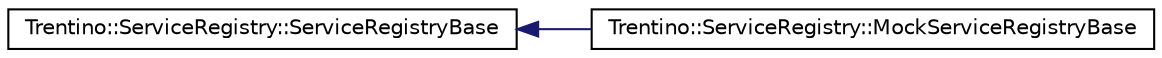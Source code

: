 digraph G
{
  edge [fontname="Helvetica",fontsize="10",labelfontname="Helvetica",labelfontsize="10"];
  node [fontname="Helvetica",fontsize="10",shape=record];
  rankdir="LR";
  Node1 [label="Trentino::ServiceRegistry::ServiceRegistryBase",height=0.2,width=0.4,color="black", fillcolor="white", style="filled",URL="$class_trentino_1_1_service_registry_1_1_service_registry_base.html",tooltip="The service registry interface is the central point for getting information about services provided b..."];
  Node1 -> Node2 [dir="back",color="midnightblue",fontsize="10",style="solid",fontname="Helvetica"];
  Node2 [label="Trentino::ServiceRegistry::MockServiceRegistryBase",height=0.2,width=0.4,color="black", fillcolor="white", style="filled",URL="$class_trentino_1_1_service_registry_1_1_mock_service_registry_base.html"];
}
